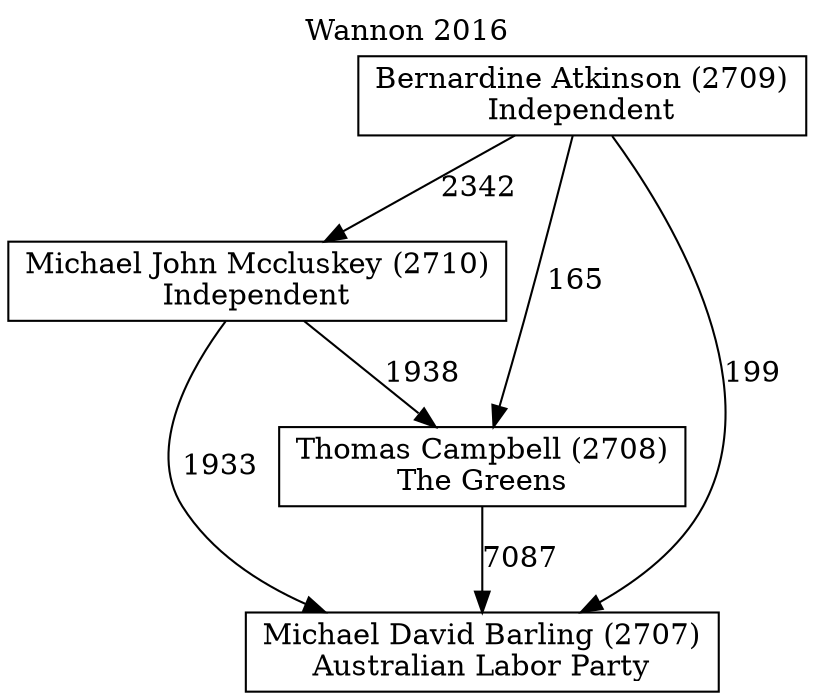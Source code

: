 // House preference flow
digraph "Michael David Barling (2707)_Wannon_2016" {
	graph [label="Wannon 2016" labelloc=t mclimit=10]
	node [shape=box]
	"Bernardine Atkinson (2709)" [label="Bernardine Atkinson (2709)
Independent"]
	"Michael John Mccluskey (2710)" [label="Michael John Mccluskey (2710)
Independent"]
	"Thomas Campbell (2708)" [label="Thomas Campbell (2708)
The Greens"]
	"Michael David Barling (2707)" [label="Michael David Barling (2707)
Australian Labor Party"]
	"Michael John Mccluskey (2710)" -> "Michael David Barling (2707)" [label=1933]
	"Bernardine Atkinson (2709)" -> "Michael David Barling (2707)" [label=199]
	"Thomas Campbell (2708)" -> "Michael David Barling (2707)" [label=7087]
	"Bernardine Atkinson (2709)" -> "Michael John Mccluskey (2710)" [label=2342]
	"Bernardine Atkinson (2709)" -> "Thomas Campbell (2708)" [label=165]
	"Michael John Mccluskey (2710)" -> "Thomas Campbell (2708)" [label=1938]
}
